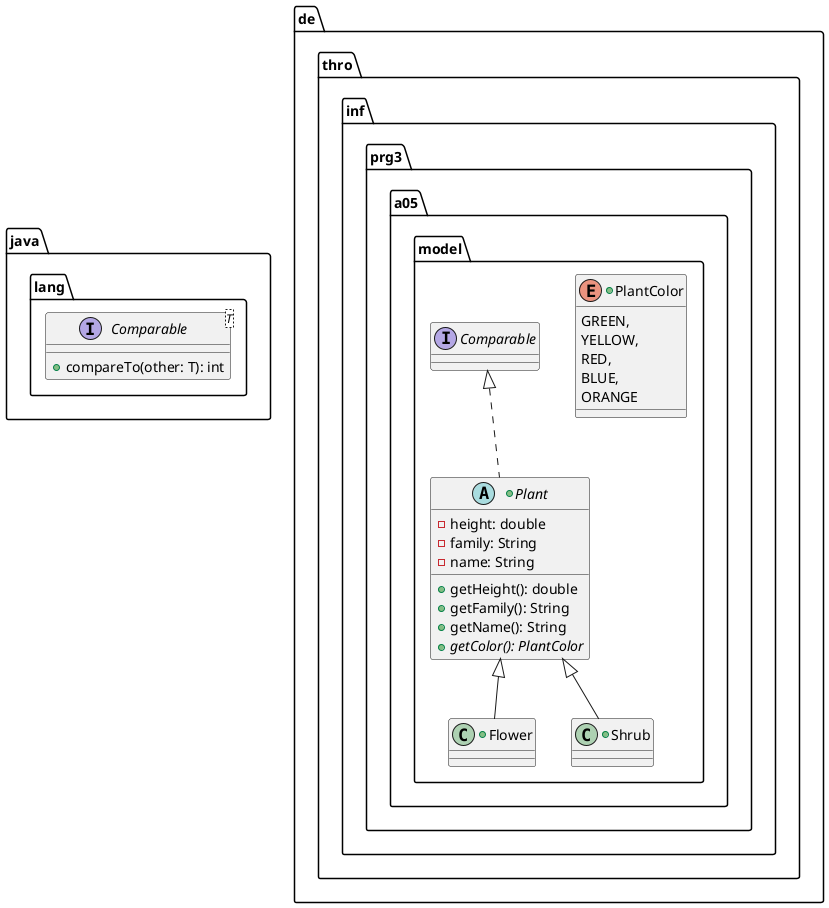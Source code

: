 @startuml
package java.lang {
    
    interface Comparable<T> {
        +compareTo(other: T): int
    }
}

package de.thro.inf.prg3.a05.model {
        +enum PlantColor {
            GREEN,
            YELLOW,
            RED,
            BLUE,
            ORANGE
        }

        +abstract class Plant implements Comparable {
            -height: double
            -family: String
            -name: String

            +getHeight(): double
            +getFamily(): String
            +getName(): String
            +{abstract} getColor(): PlantColor
        }

        +class Flower extends Plant {
        }

        +class Shrub extends Plant{
        }
    }
@enduml